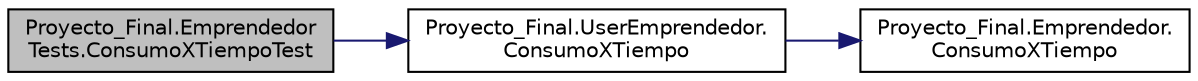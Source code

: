 digraph "Proyecto_Final.EmprendedorTests.ConsumoXTiempoTest"
{
 // INTERACTIVE_SVG=YES
 // LATEX_PDF_SIZE
  edge [fontname="Helvetica",fontsize="10",labelfontname="Helvetica",labelfontsize="10"];
  node [fontname="Helvetica",fontsize="10",shape=record];
  rankdir="LR";
  Node1 [label="Proyecto_Final.Emprendedor\lTests.ConsumoXTiempoTest",height=0.2,width=0.4,color="black", fillcolor="grey75", style="filled", fontcolor="black",tooltip="Prueba que se muestran correctamente las ofertas consumidas."];
  Node1 -> Node2 [color="midnightblue",fontsize="10",style="solid",fontname="Helvetica"];
  Node2 [label="Proyecto_Final.UserEmprendedor.\lConsumoXTiempo",height=0.2,width=0.4,color="black", fillcolor="white", style="filled",URL="$classProyecto__Final_1_1UserEmprendedor.html#a7965c30409605650223c91058413a04c",tooltip="Como emprendedor, quiero saber cuántos materiales o residuos consumí en un período de tiempo,..."];
  Node2 -> Node3 [color="midnightblue",fontsize="10",style="solid",fontname="Helvetica"];
  Node3 [label="Proyecto_Final.Emprendedor.\lConsumoXTiempo",height=0.2,width=0.4,color="black", fillcolor="white", style="filled",URL="$classProyecto__Final_1_1Emprendedor.html#a2c519e3de87a90357032d8f5313d8b6c",tooltip=" "];
}
